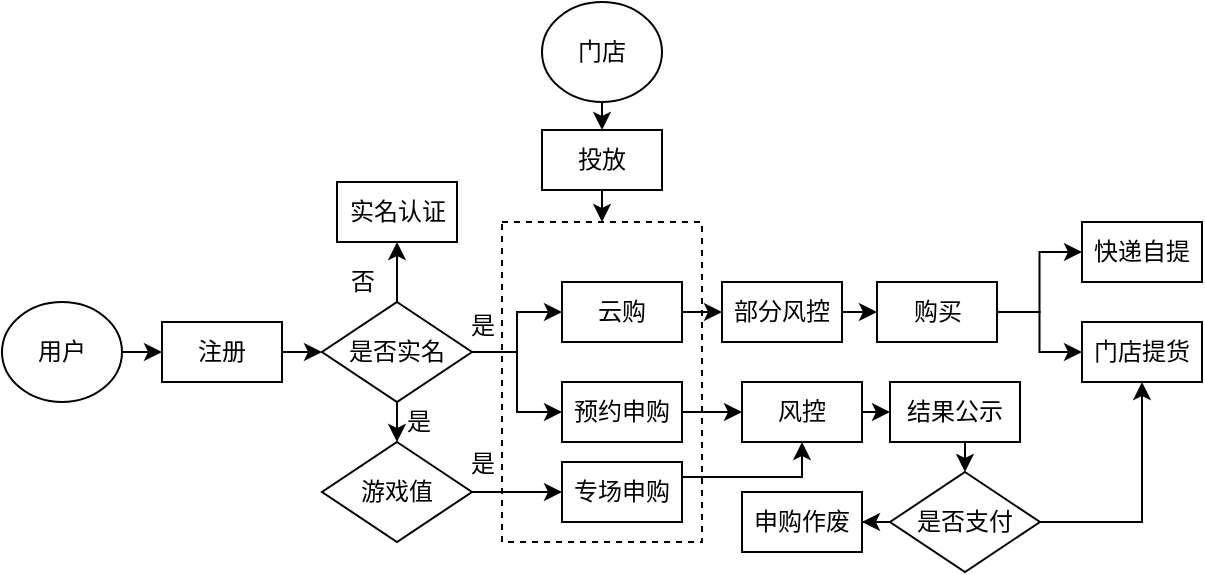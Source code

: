 <mxfile version="21.0.2" type="github">
  <diagram name="第 1 页" id="ErkFQInz7MT---hFU15H">
    <mxGraphModel dx="2076" dy="465" grid="1" gridSize="10" guides="1" tooltips="1" connect="1" arrows="1" fold="1" page="1" pageScale="1" pageWidth="827" pageHeight="1169" math="0" shadow="0">
      <root>
        <mxCell id="0" />
        <mxCell id="1" parent="0" />
        <mxCell id="0-X5SjwKyUIKf4-druoj-68" value="" style="rounded=0;whiteSpace=wrap;html=1;dashed=1;" vertex="1" parent="1">
          <mxGeometry x="220" y="160" width="100" height="160" as="geometry" />
        </mxCell>
        <mxCell id="0-X5SjwKyUIKf4-druoj-33" style="edgeStyle=orthogonalEdgeStyle;rounded=0;orthogonalLoop=1;jettySize=auto;html=1;exitX=1;exitY=0.5;exitDx=0;exitDy=0;entryX=0;entryY=0.5;entryDx=0;entryDy=0;" edge="1" parent="1" source="0-X5SjwKyUIKf4-druoj-3" target="0-X5SjwKyUIKf4-druoj-16">
          <mxGeometry relative="1" as="geometry" />
        </mxCell>
        <mxCell id="0-X5SjwKyUIKf4-druoj-3" value="注册" style="rounded=0;whiteSpace=wrap;html=1;" vertex="1" parent="1">
          <mxGeometry x="50" y="210" width="60" height="30" as="geometry" />
        </mxCell>
        <mxCell id="0-X5SjwKyUIKf4-druoj-39" style="edgeStyle=orthogonalEdgeStyle;rounded=0;orthogonalLoop=1;jettySize=auto;html=1;exitX=0.5;exitY=0;exitDx=0;exitDy=0;entryX=0.5;entryY=1;entryDx=0;entryDy=0;" edge="1" parent="1" source="0-X5SjwKyUIKf4-druoj-16" target="0-X5SjwKyUIKf4-druoj-38">
          <mxGeometry relative="1" as="geometry" />
        </mxCell>
        <mxCell id="0-X5SjwKyUIKf4-druoj-58" style="edgeStyle=orthogonalEdgeStyle;rounded=0;orthogonalLoop=1;jettySize=auto;html=1;exitX=1;exitY=0.5;exitDx=0;exitDy=0;entryX=0;entryY=0.5;entryDx=0;entryDy=0;" edge="1" parent="1" source="0-X5SjwKyUIKf4-druoj-16" target="0-X5SjwKyUIKf4-druoj-34">
          <mxGeometry relative="1" as="geometry" />
        </mxCell>
        <mxCell id="0-X5SjwKyUIKf4-druoj-61" style="edgeStyle=orthogonalEdgeStyle;rounded=0;orthogonalLoop=1;jettySize=auto;html=1;entryX=0;entryY=0.5;entryDx=0;entryDy=0;" edge="1" parent="1" source="0-X5SjwKyUIKf4-druoj-16" target="0-X5SjwKyUIKf4-druoj-35">
          <mxGeometry relative="1" as="geometry" />
        </mxCell>
        <mxCell id="0-X5SjwKyUIKf4-druoj-86" style="edgeStyle=orthogonalEdgeStyle;rounded=0;orthogonalLoop=1;jettySize=auto;html=1;exitX=0.5;exitY=1;exitDx=0;exitDy=0;entryX=0.5;entryY=0;entryDx=0;entryDy=0;" edge="1" parent="1" source="0-X5SjwKyUIKf4-druoj-16" target="0-X5SjwKyUIKf4-druoj-83">
          <mxGeometry relative="1" as="geometry" />
        </mxCell>
        <mxCell id="0-X5SjwKyUIKf4-druoj-16" value="是否实名" style="rhombus;whiteSpace=wrap;html=1;" vertex="1" parent="1">
          <mxGeometry x="130" y="200" width="75" height="50" as="geometry" />
        </mxCell>
        <mxCell id="0-X5SjwKyUIKf4-druoj-20" value="否" style="text;html=1;align=center;verticalAlign=middle;resizable=0;points=[];autosize=1;" vertex="1" parent="1">
          <mxGeometry x="130" y="180" width="40" height="20" as="geometry" />
        </mxCell>
        <mxCell id="0-X5SjwKyUIKf4-druoj-25" value="是" style="text;html=1;align=center;verticalAlign=middle;resizable=0;points=[];autosize=1;" vertex="1" parent="1">
          <mxGeometry x="190" y="202" width="40" height="20" as="geometry" />
        </mxCell>
        <mxCell id="0-X5SjwKyUIKf4-druoj-52" style="edgeStyle=orthogonalEdgeStyle;rounded=0;orthogonalLoop=1;jettySize=auto;html=1;exitX=1;exitY=0.5;exitDx=0;exitDy=0;entryX=0;entryY=0.5;entryDx=0;entryDy=0;" edge="1" parent="1" source="0-X5SjwKyUIKf4-druoj-34" target="0-X5SjwKyUIKf4-druoj-36">
          <mxGeometry relative="1" as="geometry" />
        </mxCell>
        <mxCell id="0-X5SjwKyUIKf4-druoj-34" value="预约申购" style="rounded=0;whiteSpace=wrap;html=1;" vertex="1" parent="1">
          <mxGeometry x="250" y="240" width="60" height="30" as="geometry" />
        </mxCell>
        <mxCell id="0-X5SjwKyUIKf4-druoj-44" style="edgeStyle=orthogonalEdgeStyle;rounded=0;orthogonalLoop=1;jettySize=auto;html=1;exitX=1;exitY=0.5;exitDx=0;exitDy=0;entryX=0;entryY=0.5;entryDx=0;entryDy=0;" edge="1" parent="1" source="0-X5SjwKyUIKf4-druoj-35" target="0-X5SjwKyUIKf4-druoj-43">
          <mxGeometry relative="1" as="geometry" />
        </mxCell>
        <mxCell id="0-X5SjwKyUIKf4-druoj-35" value="云购" style="rounded=0;whiteSpace=wrap;html=1;" vertex="1" parent="1">
          <mxGeometry x="250" y="190" width="60" height="30" as="geometry" />
        </mxCell>
        <mxCell id="0-X5SjwKyUIKf4-druoj-53" style="edgeStyle=orthogonalEdgeStyle;rounded=0;orthogonalLoop=1;jettySize=auto;html=1;exitX=1;exitY=0.5;exitDx=0;exitDy=0;entryX=0;entryY=0.5;entryDx=0;entryDy=0;" edge="1" parent="1" source="0-X5SjwKyUIKf4-druoj-36" target="0-X5SjwKyUIKf4-druoj-37">
          <mxGeometry relative="1" as="geometry" />
        </mxCell>
        <mxCell id="0-X5SjwKyUIKf4-druoj-36" value="风控" style="rounded=0;whiteSpace=wrap;html=1;" vertex="1" parent="1">
          <mxGeometry x="340" y="240" width="60" height="30" as="geometry" />
        </mxCell>
        <mxCell id="0-X5SjwKyUIKf4-druoj-54" style="edgeStyle=orthogonalEdgeStyle;rounded=0;orthogonalLoop=1;jettySize=auto;html=1;exitX=0.5;exitY=1;exitDx=0;exitDy=0;entryX=0.5;entryY=0;entryDx=0;entryDy=0;" edge="1" parent="1" source="0-X5SjwKyUIKf4-druoj-37" target="0-X5SjwKyUIKf4-druoj-51">
          <mxGeometry relative="1" as="geometry" />
        </mxCell>
        <mxCell id="0-X5SjwKyUIKf4-druoj-37" value="结果公示" style="rounded=0;whiteSpace=wrap;html=1;" vertex="1" parent="1">
          <mxGeometry x="414" y="240" width="65" height="30" as="geometry" />
        </mxCell>
        <mxCell id="0-X5SjwKyUIKf4-druoj-38" value="实名认证" style="rounded=0;whiteSpace=wrap;html=1;" vertex="1" parent="1">
          <mxGeometry x="137.5" y="140" width="60" height="30" as="geometry" />
        </mxCell>
        <mxCell id="0-X5SjwKyUIKf4-druoj-48" style="edgeStyle=orthogonalEdgeStyle;rounded=0;orthogonalLoop=1;jettySize=auto;html=1;exitX=1;exitY=0.5;exitDx=0;exitDy=0;entryX=0;entryY=0.5;entryDx=0;entryDy=0;" edge="1" parent="1" source="0-X5SjwKyUIKf4-druoj-43" target="0-X5SjwKyUIKf4-druoj-45">
          <mxGeometry relative="1" as="geometry" />
        </mxCell>
        <mxCell id="0-X5SjwKyUIKf4-druoj-43" value="部分风控" style="rounded=0;whiteSpace=wrap;html=1;" vertex="1" parent="1">
          <mxGeometry x="330" y="190" width="60" height="30" as="geometry" />
        </mxCell>
        <mxCell id="0-X5SjwKyUIKf4-druoj-49" style="edgeStyle=orthogonalEdgeStyle;rounded=0;orthogonalLoop=1;jettySize=auto;html=1;exitX=1;exitY=0.5;exitDx=0;exitDy=0;entryX=0;entryY=0.5;entryDx=0;entryDy=0;" edge="1" parent="1" source="0-X5SjwKyUIKf4-druoj-45" target="0-X5SjwKyUIKf4-druoj-46">
          <mxGeometry relative="1" as="geometry" />
        </mxCell>
        <mxCell id="0-X5SjwKyUIKf4-druoj-50" style="edgeStyle=orthogonalEdgeStyle;rounded=0;orthogonalLoop=1;jettySize=auto;html=1;exitX=1;exitY=0.5;exitDx=0;exitDy=0;entryX=0;entryY=0.5;entryDx=0;entryDy=0;" edge="1" parent="1" source="0-X5SjwKyUIKf4-druoj-45" target="0-X5SjwKyUIKf4-druoj-47">
          <mxGeometry relative="1" as="geometry" />
        </mxCell>
        <mxCell id="0-X5SjwKyUIKf4-druoj-45" value="购买" style="rounded=0;whiteSpace=wrap;html=1;" vertex="1" parent="1">
          <mxGeometry x="407.5" y="190" width="60" height="30" as="geometry" />
        </mxCell>
        <mxCell id="0-X5SjwKyUIKf4-druoj-46" value="快递自提" style="rounded=0;whiteSpace=wrap;html=1;" vertex="1" parent="1">
          <mxGeometry x="510" y="160" width="60" height="30" as="geometry" />
        </mxCell>
        <mxCell id="0-X5SjwKyUIKf4-druoj-47" value="门店提货" style="rounded=0;whiteSpace=wrap;html=1;" vertex="1" parent="1">
          <mxGeometry x="510" y="210" width="60" height="30" as="geometry" />
        </mxCell>
        <mxCell id="0-X5SjwKyUIKf4-druoj-55" style="edgeStyle=orthogonalEdgeStyle;rounded=0;orthogonalLoop=1;jettySize=auto;html=1;entryX=0.5;entryY=1;entryDx=0;entryDy=0;" edge="1" parent="1" source="0-X5SjwKyUIKf4-druoj-51" target="0-X5SjwKyUIKf4-druoj-47">
          <mxGeometry relative="1" as="geometry" />
        </mxCell>
        <mxCell id="0-X5SjwKyUIKf4-druoj-57" style="edgeStyle=orthogonalEdgeStyle;rounded=0;orthogonalLoop=1;jettySize=auto;html=1;exitX=0;exitY=0.5;exitDx=0;exitDy=0;" edge="1" parent="1" source="0-X5SjwKyUIKf4-druoj-51" target="0-X5SjwKyUIKf4-druoj-56">
          <mxGeometry relative="1" as="geometry" />
        </mxCell>
        <mxCell id="0-X5SjwKyUIKf4-druoj-51" value="是否支付" style="rhombus;whiteSpace=wrap;html=1;" vertex="1" parent="1">
          <mxGeometry x="414" y="285" width="75" height="50" as="geometry" />
        </mxCell>
        <mxCell id="0-X5SjwKyUIKf4-druoj-56" value="申购作废" style="rounded=0;whiteSpace=wrap;html=1;" vertex="1" parent="1">
          <mxGeometry x="340" y="295" width="60" height="30" as="geometry" />
        </mxCell>
        <mxCell id="0-X5SjwKyUIKf4-druoj-78" style="edgeStyle=orthogonalEdgeStyle;rounded=0;orthogonalLoop=1;jettySize=auto;html=1;exitX=1;exitY=0.25;exitDx=0;exitDy=0;entryX=0.5;entryY=1;entryDx=0;entryDy=0;" edge="1" parent="1" source="0-X5SjwKyUIKf4-druoj-75" target="0-X5SjwKyUIKf4-druoj-36">
          <mxGeometry relative="1" as="geometry">
            <Array as="points">
              <mxPoint x="370" y="288" />
            </Array>
          </mxGeometry>
        </mxCell>
        <mxCell id="0-X5SjwKyUIKf4-druoj-75" value="专场申购" style="rounded=0;whiteSpace=wrap;html=1;" vertex="1" parent="1">
          <mxGeometry x="250" y="280" width="60" height="30" as="geometry" />
        </mxCell>
        <mxCell id="0-X5SjwKyUIKf4-druoj-81" style="edgeStyle=orthogonalEdgeStyle;rounded=0;orthogonalLoop=1;jettySize=auto;html=1;exitX=1;exitY=0.5;exitDx=0;exitDy=0;entryX=0;entryY=0.5;entryDx=0;entryDy=0;" edge="1" parent="1" source="0-X5SjwKyUIKf4-druoj-79" target="0-X5SjwKyUIKf4-druoj-3">
          <mxGeometry relative="1" as="geometry" />
        </mxCell>
        <mxCell id="0-X5SjwKyUIKf4-druoj-79" value="用户" style="ellipse;whiteSpace=wrap;html=1;" vertex="1" parent="1">
          <mxGeometry x="-30" y="200" width="60" height="50" as="geometry" />
        </mxCell>
        <mxCell id="0-X5SjwKyUIKf4-druoj-90" style="edgeStyle=orthogonalEdgeStyle;rounded=0;orthogonalLoop=1;jettySize=auto;html=1;exitX=0.5;exitY=1;exitDx=0;exitDy=0;entryX=0.5;entryY=0;entryDx=0;entryDy=0;" edge="1" parent="1" source="0-X5SjwKyUIKf4-druoj-80" target="0-X5SjwKyUIKf4-druoj-89">
          <mxGeometry relative="1" as="geometry" />
        </mxCell>
        <mxCell id="0-X5SjwKyUIKf4-druoj-80" value="门店" style="ellipse;whiteSpace=wrap;html=1;" vertex="1" parent="1">
          <mxGeometry x="240" y="50" width="60" height="50" as="geometry" />
        </mxCell>
        <mxCell id="0-X5SjwKyUIKf4-druoj-84" style="edgeStyle=orthogonalEdgeStyle;rounded=0;orthogonalLoop=1;jettySize=auto;html=1;exitX=1;exitY=0.5;exitDx=0;exitDy=0;entryX=0;entryY=0.5;entryDx=0;entryDy=0;" edge="1" parent="1" source="0-X5SjwKyUIKf4-druoj-83" target="0-X5SjwKyUIKf4-druoj-75">
          <mxGeometry relative="1" as="geometry" />
        </mxCell>
        <mxCell id="0-X5SjwKyUIKf4-druoj-83" value="游戏值" style="rhombus;whiteSpace=wrap;html=1;" vertex="1" parent="1">
          <mxGeometry x="130" y="270" width="75" height="50" as="geometry" />
        </mxCell>
        <mxCell id="0-X5SjwKyUIKf4-druoj-91" style="edgeStyle=orthogonalEdgeStyle;rounded=0;orthogonalLoop=1;jettySize=auto;html=1;exitX=0.5;exitY=1;exitDx=0;exitDy=0;entryX=0.5;entryY=0;entryDx=0;entryDy=0;" edge="1" parent="1" source="0-X5SjwKyUIKf4-druoj-89" target="0-X5SjwKyUIKf4-druoj-68">
          <mxGeometry relative="1" as="geometry" />
        </mxCell>
        <mxCell id="0-X5SjwKyUIKf4-druoj-89" value="投放" style="rounded=0;whiteSpace=wrap;html=1;" vertex="1" parent="1">
          <mxGeometry x="240" y="114" width="60" height="30" as="geometry" />
        </mxCell>
        <mxCell id="0-X5SjwKyUIKf4-druoj-93" value="是" style="text;html=1;align=center;verticalAlign=middle;resizable=0;points=[];autosize=1;" vertex="1" parent="1">
          <mxGeometry x="190" y="271" width="40" height="20" as="geometry" />
        </mxCell>
        <mxCell id="0-X5SjwKyUIKf4-druoj-94" value="是" style="text;html=1;align=center;verticalAlign=middle;resizable=0;points=[];autosize=1;" vertex="1" parent="1">
          <mxGeometry x="157.5" y="250" width="40" height="20" as="geometry" />
        </mxCell>
      </root>
    </mxGraphModel>
  </diagram>
</mxfile>
